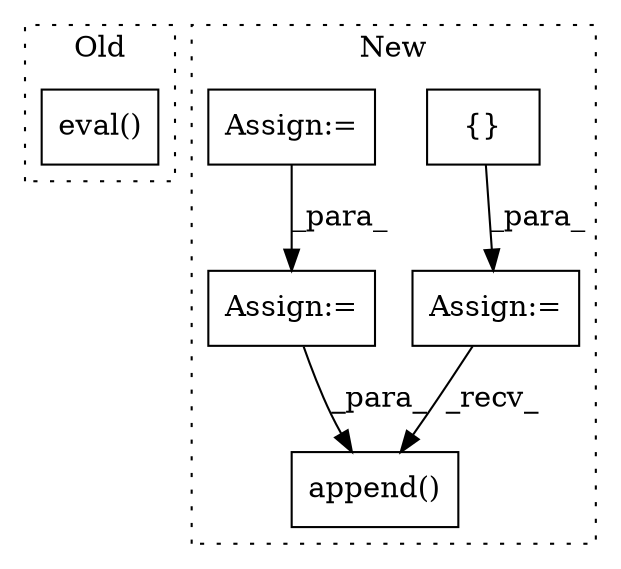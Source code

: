 digraph G {
subgraph cluster0 {
1 [label="eval()" a="75" s="3126" l="12" shape="box"];
label = "Old";
style="dotted";
}
subgraph cluster1 {
2 [label="{}" a="59" s="3992,3992" l="2,1" shape="box"];
3 [label="Assign:=" a="68" s="3989" l="3" shape="box"];
4 [label="append()" a="75" s="4670,4695" l="22,1" shape="box"];
5 [label="Assign:=" a="68" s="4521" l="3" shape="box"];
6 [label="Assign:=" a="68" s="3146" l="3" shape="box"];
label = "New";
style="dotted";
}
2 -> 3 [label="_para_"];
3 -> 4 [label="_recv_"];
5 -> 4 [label="_para_"];
6 -> 5 [label="_para_"];
}